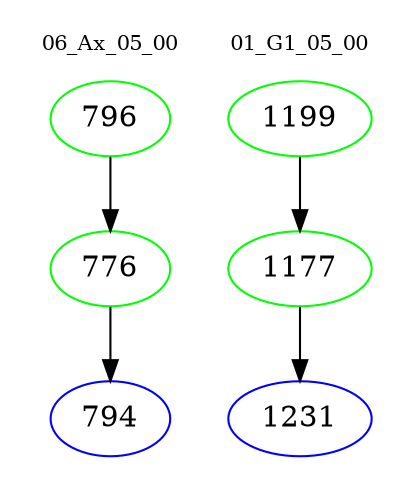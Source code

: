 digraph{
subgraph cluster_0 {
color = white
label = "06_Ax_05_00";
fontsize=10;
T0_796 [label="796", color="green"]
T0_796 -> T0_776 [color="black"]
T0_776 [label="776", color="green"]
T0_776 -> T0_794 [color="black"]
T0_794 [label="794", color="blue"]
}
subgraph cluster_1 {
color = white
label = "01_G1_05_00";
fontsize=10;
T1_1199 [label="1199", color="green"]
T1_1199 -> T1_1177 [color="black"]
T1_1177 [label="1177", color="green"]
T1_1177 -> T1_1231 [color="black"]
T1_1231 [label="1231", color="blue"]
}
}
